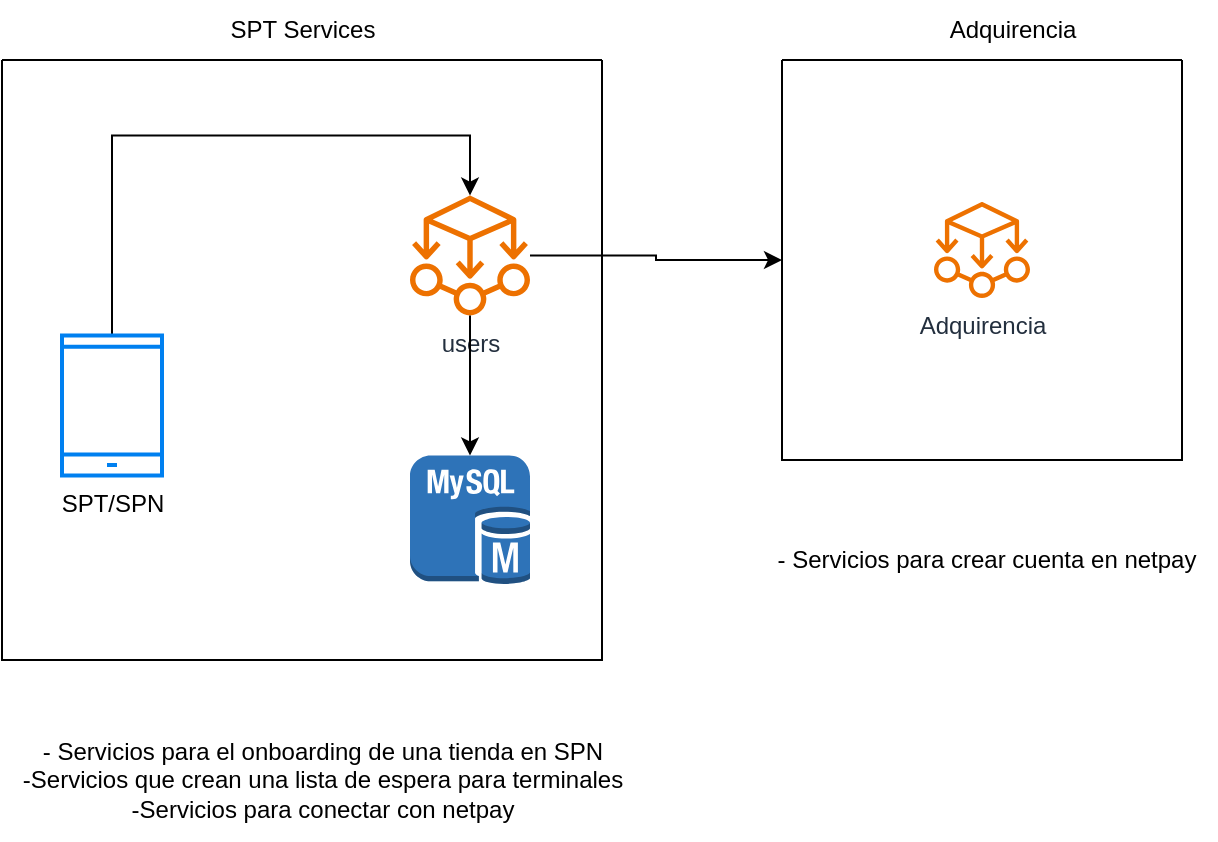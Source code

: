 <mxfile version="24.4.2" type="github">
  <diagram name="Página-1" id="g_CuxFxD6qwpsW24pDU-">
    <mxGraphModel dx="2074" dy="1155" grid="1" gridSize="10" guides="1" tooltips="1" connect="1" arrows="1" fold="1" page="1" pageScale="1" pageWidth="827" pageHeight="1169" math="0" shadow="0">
      <root>
        <mxCell id="0" />
        <mxCell id="1" parent="0" />
        <mxCell id="hPSGs_elmp--i8Mf3MvZ-20" value="" style="swimlane;startSize=0;" vertex="1" parent="1">
          <mxGeometry x="220" y="140" width="300" height="300" as="geometry">
            <mxRectangle x="220" y="140" width="50" height="40" as="alternateBounds" />
          </mxGeometry>
        </mxCell>
        <mxCell id="hPSGs_elmp--i8Mf3MvZ-18" style="edgeStyle=orthogonalEdgeStyle;rounded=0;orthogonalLoop=1;jettySize=auto;html=1;" edge="1" parent="hPSGs_elmp--i8Mf3MvZ-20" source="hPSGs_elmp--i8Mf3MvZ-15" target="hPSGs_elmp--i8Mf3MvZ-12">
          <mxGeometry relative="1" as="geometry">
            <Array as="points">
              <mxPoint x="55" y="37.75" />
              <mxPoint x="234" y="37.75" />
            </Array>
          </mxGeometry>
        </mxCell>
        <mxCell id="hPSGs_elmp--i8Mf3MvZ-15" value="SPT/SPN" style="html=1;verticalLabelPosition=bottom;align=center;labelBackgroundColor=#ffffff;verticalAlign=top;strokeWidth=2;strokeColor=#0080F0;shadow=0;dashed=0;shape=mxgraph.ios7.icons.smartphone;" vertex="1" parent="hPSGs_elmp--i8Mf3MvZ-20">
          <mxGeometry x="30" y="137.75" width="50" height="70" as="geometry" />
        </mxCell>
        <mxCell id="hPSGs_elmp--i8Mf3MvZ-12" value="users" style="sketch=0;outlineConnect=0;fontColor=#232F3E;gradientColor=none;fillColor=#ED7100;strokeColor=none;dashed=0;verticalLabelPosition=bottom;verticalAlign=top;align=center;html=1;fontSize=12;fontStyle=0;aspect=fixed;pointerEvents=1;shape=mxgraph.aws4.ec2_aws_microservice_extractor_for_net;" vertex="1" parent="hPSGs_elmp--i8Mf3MvZ-20">
          <mxGeometry x="204" y="67.75" width="60" height="60" as="geometry" />
        </mxCell>
        <mxCell id="hPSGs_elmp--i8Mf3MvZ-13" value="" style="outlineConnect=0;dashed=0;verticalLabelPosition=bottom;verticalAlign=top;align=center;html=1;shape=mxgraph.aws3.mysql_db_instance;fillColor=#2E73B8;gradientColor=none;" vertex="1" parent="hPSGs_elmp--i8Mf3MvZ-20">
          <mxGeometry x="204" y="197.75" width="60" height="64.5" as="geometry" />
        </mxCell>
        <mxCell id="hPSGs_elmp--i8Mf3MvZ-14" style="edgeStyle=orthogonalEdgeStyle;rounded=0;orthogonalLoop=1;jettySize=auto;html=1;" edge="1" parent="hPSGs_elmp--i8Mf3MvZ-20" source="hPSGs_elmp--i8Mf3MvZ-12" target="hPSGs_elmp--i8Mf3MvZ-13">
          <mxGeometry relative="1" as="geometry" />
        </mxCell>
        <mxCell id="hPSGs_elmp--i8Mf3MvZ-21" value="SPT Services" style="text;html=1;align=center;verticalAlign=middle;resizable=0;points=[];autosize=1;strokeColor=none;fillColor=none;" vertex="1" parent="1">
          <mxGeometry x="320" y="110" width="100" height="30" as="geometry" />
        </mxCell>
        <mxCell id="hPSGs_elmp--i8Mf3MvZ-22" value="" style="swimlane;startSize=0;" vertex="1" parent="1">
          <mxGeometry x="610" y="140" width="200" height="200" as="geometry" />
        </mxCell>
        <mxCell id="hPSGs_elmp--i8Mf3MvZ-19" value="Adquirencia&lt;div&gt;&lt;br&gt;&lt;/div&gt;" style="sketch=0;outlineConnect=0;fontColor=#232F3E;gradientColor=none;fillColor=#ED7100;strokeColor=none;dashed=0;verticalLabelPosition=bottom;verticalAlign=top;align=center;html=1;fontSize=12;fontStyle=0;aspect=fixed;pointerEvents=1;shape=mxgraph.aws4.ec2_aws_microservice_extractor_for_net;" vertex="1" parent="hPSGs_elmp--i8Mf3MvZ-22">
          <mxGeometry x="76" y="71" width="48" height="48" as="geometry" />
        </mxCell>
        <mxCell id="hPSGs_elmp--i8Mf3MvZ-23" style="edgeStyle=orthogonalEdgeStyle;rounded=0;orthogonalLoop=1;jettySize=auto;html=1;" edge="1" parent="1" source="hPSGs_elmp--i8Mf3MvZ-12" target="hPSGs_elmp--i8Mf3MvZ-22">
          <mxGeometry relative="1" as="geometry" />
        </mxCell>
        <mxCell id="hPSGs_elmp--i8Mf3MvZ-24" value="Adquirencia" style="text;html=1;align=center;verticalAlign=middle;resizable=0;points=[];autosize=1;strokeColor=none;fillColor=none;" vertex="1" parent="1">
          <mxGeometry x="680" y="110" width="90" height="30" as="geometry" />
        </mxCell>
        <mxCell id="hPSGs_elmp--i8Mf3MvZ-25" value="- Servicios para el onboarding de una tienda en SPN&lt;div&gt;-Servicios que crean una lista de espera para terminales&lt;/div&gt;&lt;div&gt;-Servicios para conectar con netpay&lt;/div&gt;" style="text;html=1;align=center;verticalAlign=middle;resizable=0;points=[];autosize=1;strokeColor=none;fillColor=none;" vertex="1" parent="1">
          <mxGeometry x="220" y="470" width="320" height="60" as="geometry" />
        </mxCell>
        <mxCell id="hPSGs_elmp--i8Mf3MvZ-26" value="- Servicios para crear cuenta en netpay" style="text;html=1;align=center;verticalAlign=middle;resizable=0;points=[];autosize=1;strokeColor=none;fillColor=none;" vertex="1" parent="1">
          <mxGeometry x="597" y="375" width="230" height="30" as="geometry" />
        </mxCell>
      </root>
    </mxGraphModel>
  </diagram>
</mxfile>
